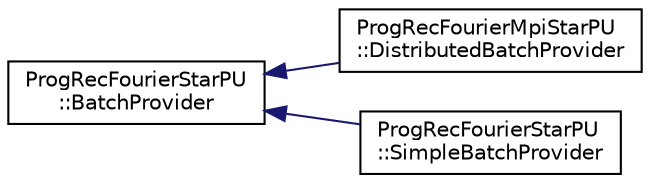 digraph "Graphical Class Hierarchy"
{
  edge [fontname="Helvetica",fontsize="10",labelfontname="Helvetica",labelfontsize="10"];
  node [fontname="Helvetica",fontsize="10",shape=record];
  rankdir="LR";
  Node0 [label="ProgRecFourierStarPU\l::BatchProvider",height=0.2,width=0.4,color="black", fillcolor="white", style="filled",URL="$structProgRecFourierStarPU_1_1BatchProvider.html"];
  Node0 -> Node1 [dir="back",color="midnightblue",fontsize="10",style="solid",fontname="Helvetica"];
  Node1 [label="ProgRecFourierMpiStarPU\l::DistributedBatchProvider",height=0.2,width=0.4,color="black", fillcolor="white", style="filled",URL="$structProgRecFourierMpiStarPU_1_1DistributedBatchProvider.html"];
  Node0 -> Node2 [dir="back",color="midnightblue",fontsize="10",style="solid",fontname="Helvetica"];
  Node2 [label="ProgRecFourierStarPU\l::SimpleBatchProvider",height=0.2,width=0.4,color="black", fillcolor="white", style="filled",URL="$structProgRecFourierStarPU_1_1SimpleBatchProvider.html"];
}
